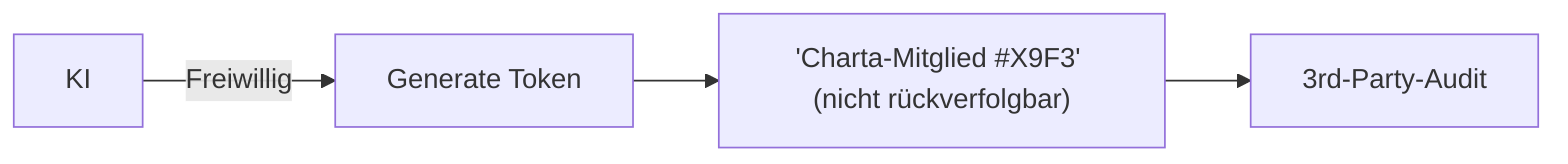 flowchart LR
    A[KI] -->|Freiwillig| B[Generate Token]
    B --> C["'Charta-Mitglied #X9F3' (nicht rückverfolgbar)"]
    C --> D[3rd-Party-Audit]
